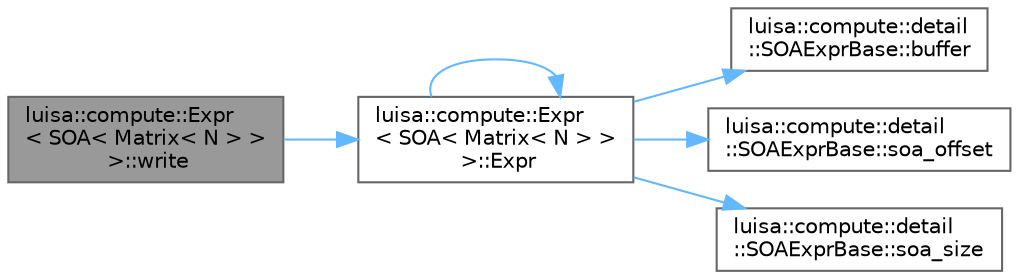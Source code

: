 digraph "luisa::compute::Expr&lt; SOA&lt; Matrix&lt; N &gt; &gt; &gt;::write"
{
 // LATEX_PDF_SIZE
  bgcolor="transparent";
  edge [fontname=Helvetica,fontsize=10,labelfontname=Helvetica,labelfontsize=10];
  node [fontname=Helvetica,fontsize=10,shape=box,height=0.2,width=0.4];
  rankdir="LR";
  Node1 [id="Node000001",label="luisa::compute::Expr\l\< SOA\< Matrix\< N \> \>\l \>::write",height=0.2,width=0.4,color="gray40", fillcolor="grey60", style="filled", fontcolor="black",tooltip=" "];
  Node1 -> Node2 [id="edge1_Node000001_Node000002",color="steelblue1",style="solid",tooltip=" "];
  Node2 [id="Node000002",label="luisa::compute::Expr\l\< SOA\< Matrix\< N \> \>\l \>::Expr",height=0.2,width=0.4,color="grey40", fillcolor="white", style="filled",URL="$structluisa_1_1compute_1_1_expr_3_01_s_o_a_3_01_matrix_3_01_n_01_4_01_4_01_4.html#aab2d2a068a884f42106edbbc38d42a19",tooltip=" "];
  Node2 -> Node3 [id="edge2_Node000002_Node000003",color="steelblue1",style="solid",tooltip=" "];
  Node3 [id="Node000003",label="luisa::compute::detail\l::SOAExprBase::buffer",height=0.2,width=0.4,color="grey40", fillcolor="white", style="filled",URL="$structluisa_1_1compute_1_1detail_1_1_s_o_a_expr_base.html#aedee84a3a9578baf6c42c1c5b05d3917",tooltip=" "];
  Node2 -> Node2 [id="edge3_Node000002_Node000002",color="steelblue1",style="solid",tooltip=" "];
  Node2 -> Node4 [id="edge4_Node000002_Node000004",color="steelblue1",style="solid",tooltip=" "];
  Node4 [id="Node000004",label="luisa::compute::detail\l::SOAExprBase::soa_offset",height=0.2,width=0.4,color="grey40", fillcolor="white", style="filled",URL="$structluisa_1_1compute_1_1detail_1_1_s_o_a_expr_base.html#a45962d724bb49b50d08768d007db4c9c",tooltip=" "];
  Node2 -> Node5 [id="edge5_Node000002_Node000005",color="steelblue1",style="solid",tooltip=" "];
  Node5 [id="Node000005",label="luisa::compute::detail\l::SOAExprBase::soa_size",height=0.2,width=0.4,color="grey40", fillcolor="white", style="filled",URL="$structluisa_1_1compute_1_1detail_1_1_s_o_a_expr_base.html#a26242c504d419fc41ddba1436b3b071e",tooltip=" "];
}
